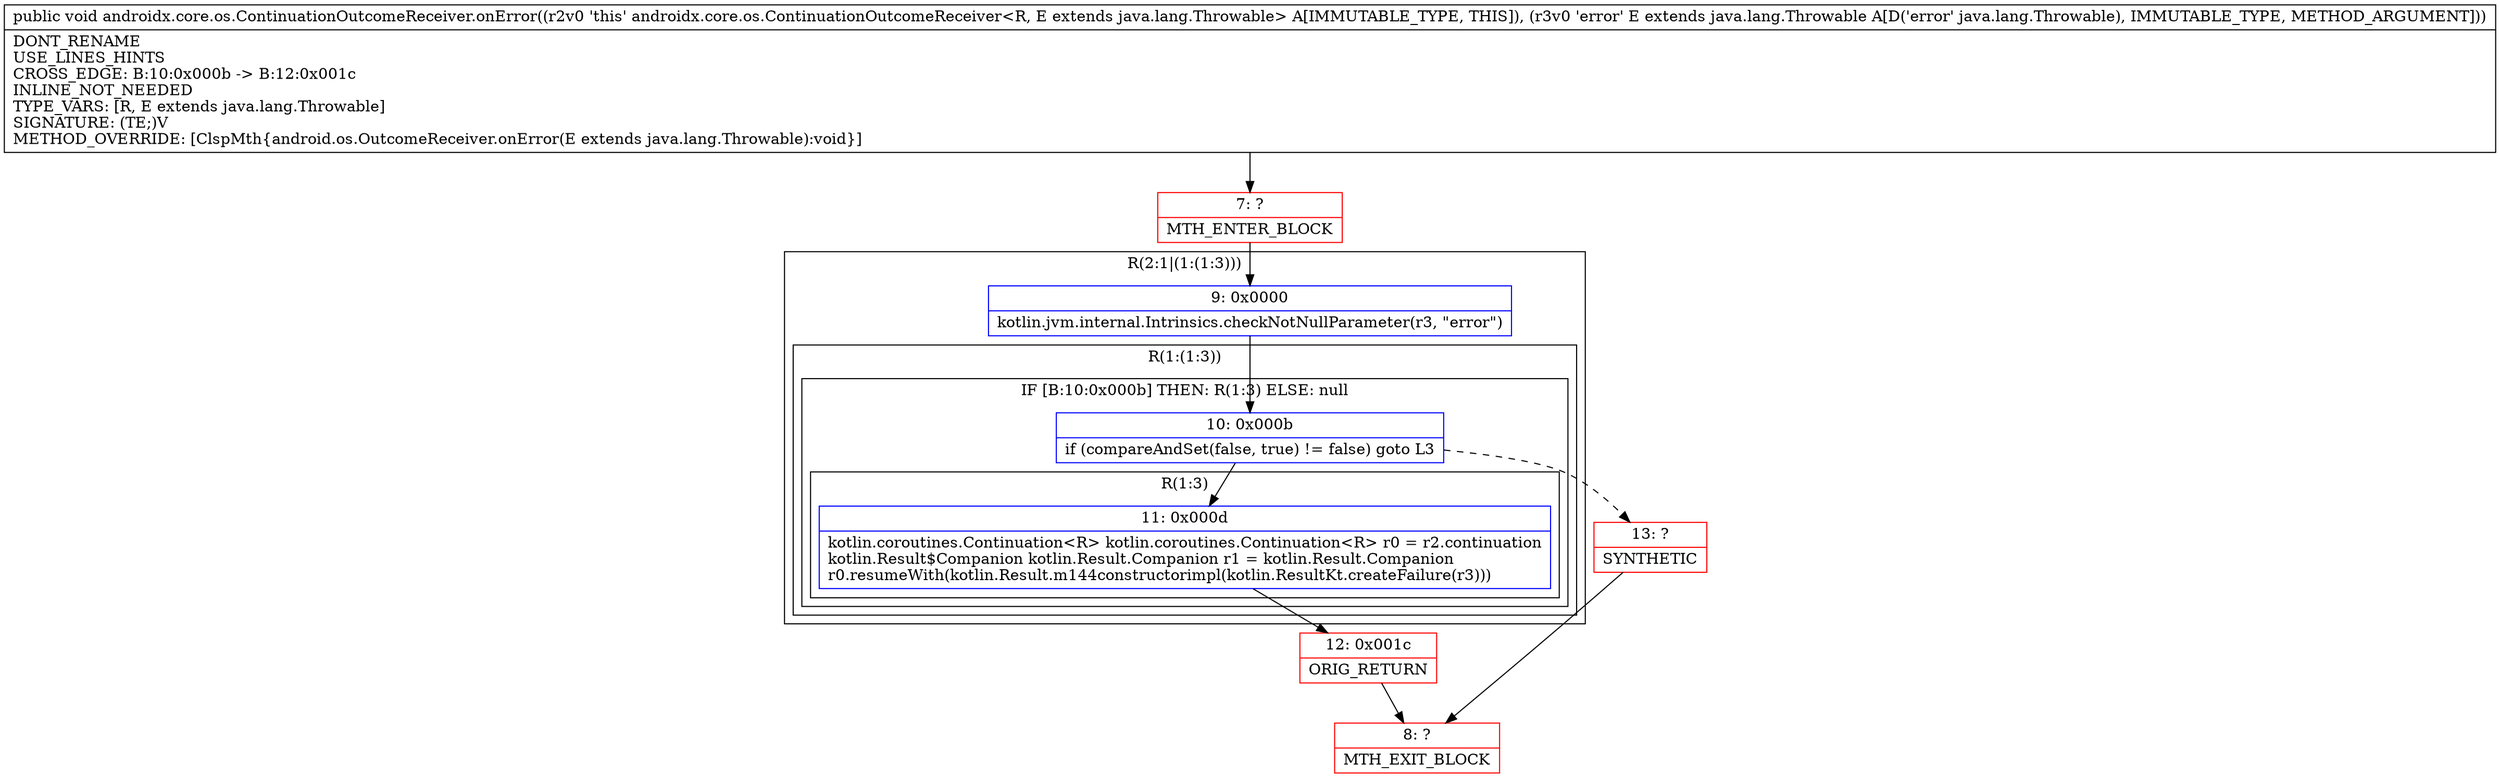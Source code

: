 digraph "CFG forandroidx.core.os.ContinuationOutcomeReceiver.onError(Ljava\/lang\/Throwable;)V" {
subgraph cluster_Region_1234488589 {
label = "R(2:1|(1:(1:3)))";
node [shape=record,color=blue];
Node_9 [shape=record,label="{9\:\ 0x0000|kotlin.jvm.internal.Intrinsics.checkNotNullParameter(r3, \"error\")\l}"];
subgraph cluster_Region_974957916 {
label = "R(1:(1:3))";
node [shape=record,color=blue];
subgraph cluster_IfRegion_113163777 {
label = "IF [B:10:0x000b] THEN: R(1:3) ELSE: null";
node [shape=record,color=blue];
Node_10 [shape=record,label="{10\:\ 0x000b|if (compareAndSet(false, true) != false) goto L3\l}"];
subgraph cluster_Region_1193441664 {
label = "R(1:3)";
node [shape=record,color=blue];
Node_11 [shape=record,label="{11\:\ 0x000d|kotlin.coroutines.Continuation\<R\> kotlin.coroutines.Continuation\<R\> r0 = r2.continuation\lkotlin.Result$Companion kotlin.Result.Companion r1 = kotlin.Result.Companion\lr0.resumeWith(kotlin.Result.m144constructorimpl(kotlin.ResultKt.createFailure(r3)))\l}"];
}
}
}
}
Node_7 [shape=record,color=red,label="{7\:\ ?|MTH_ENTER_BLOCK\l}"];
Node_12 [shape=record,color=red,label="{12\:\ 0x001c|ORIG_RETURN\l}"];
Node_8 [shape=record,color=red,label="{8\:\ ?|MTH_EXIT_BLOCK\l}"];
Node_13 [shape=record,color=red,label="{13\:\ ?|SYNTHETIC\l}"];
MethodNode[shape=record,label="{public void androidx.core.os.ContinuationOutcomeReceiver.onError((r2v0 'this' androidx.core.os.ContinuationOutcomeReceiver\<R, E extends java.lang.Throwable\> A[IMMUTABLE_TYPE, THIS]), (r3v0 'error' E extends java.lang.Throwable A[D('error' java.lang.Throwable), IMMUTABLE_TYPE, METHOD_ARGUMENT]))  | DONT_RENAME\lUSE_LINES_HINTS\lCROSS_EDGE: B:10:0x000b \-\> B:12:0x001c\lINLINE_NOT_NEEDED\lTYPE_VARS: [R, E extends java.lang.Throwable]\lSIGNATURE: (TE;)V\lMETHOD_OVERRIDE: [ClspMth\{android.os.OutcomeReceiver.onError(E extends java.lang.Throwable):void\}]\l}"];
MethodNode -> Node_7;Node_9 -> Node_10;
Node_10 -> Node_11;
Node_10 -> Node_13[style=dashed];
Node_11 -> Node_12;
Node_7 -> Node_9;
Node_12 -> Node_8;
Node_13 -> Node_8;
}

